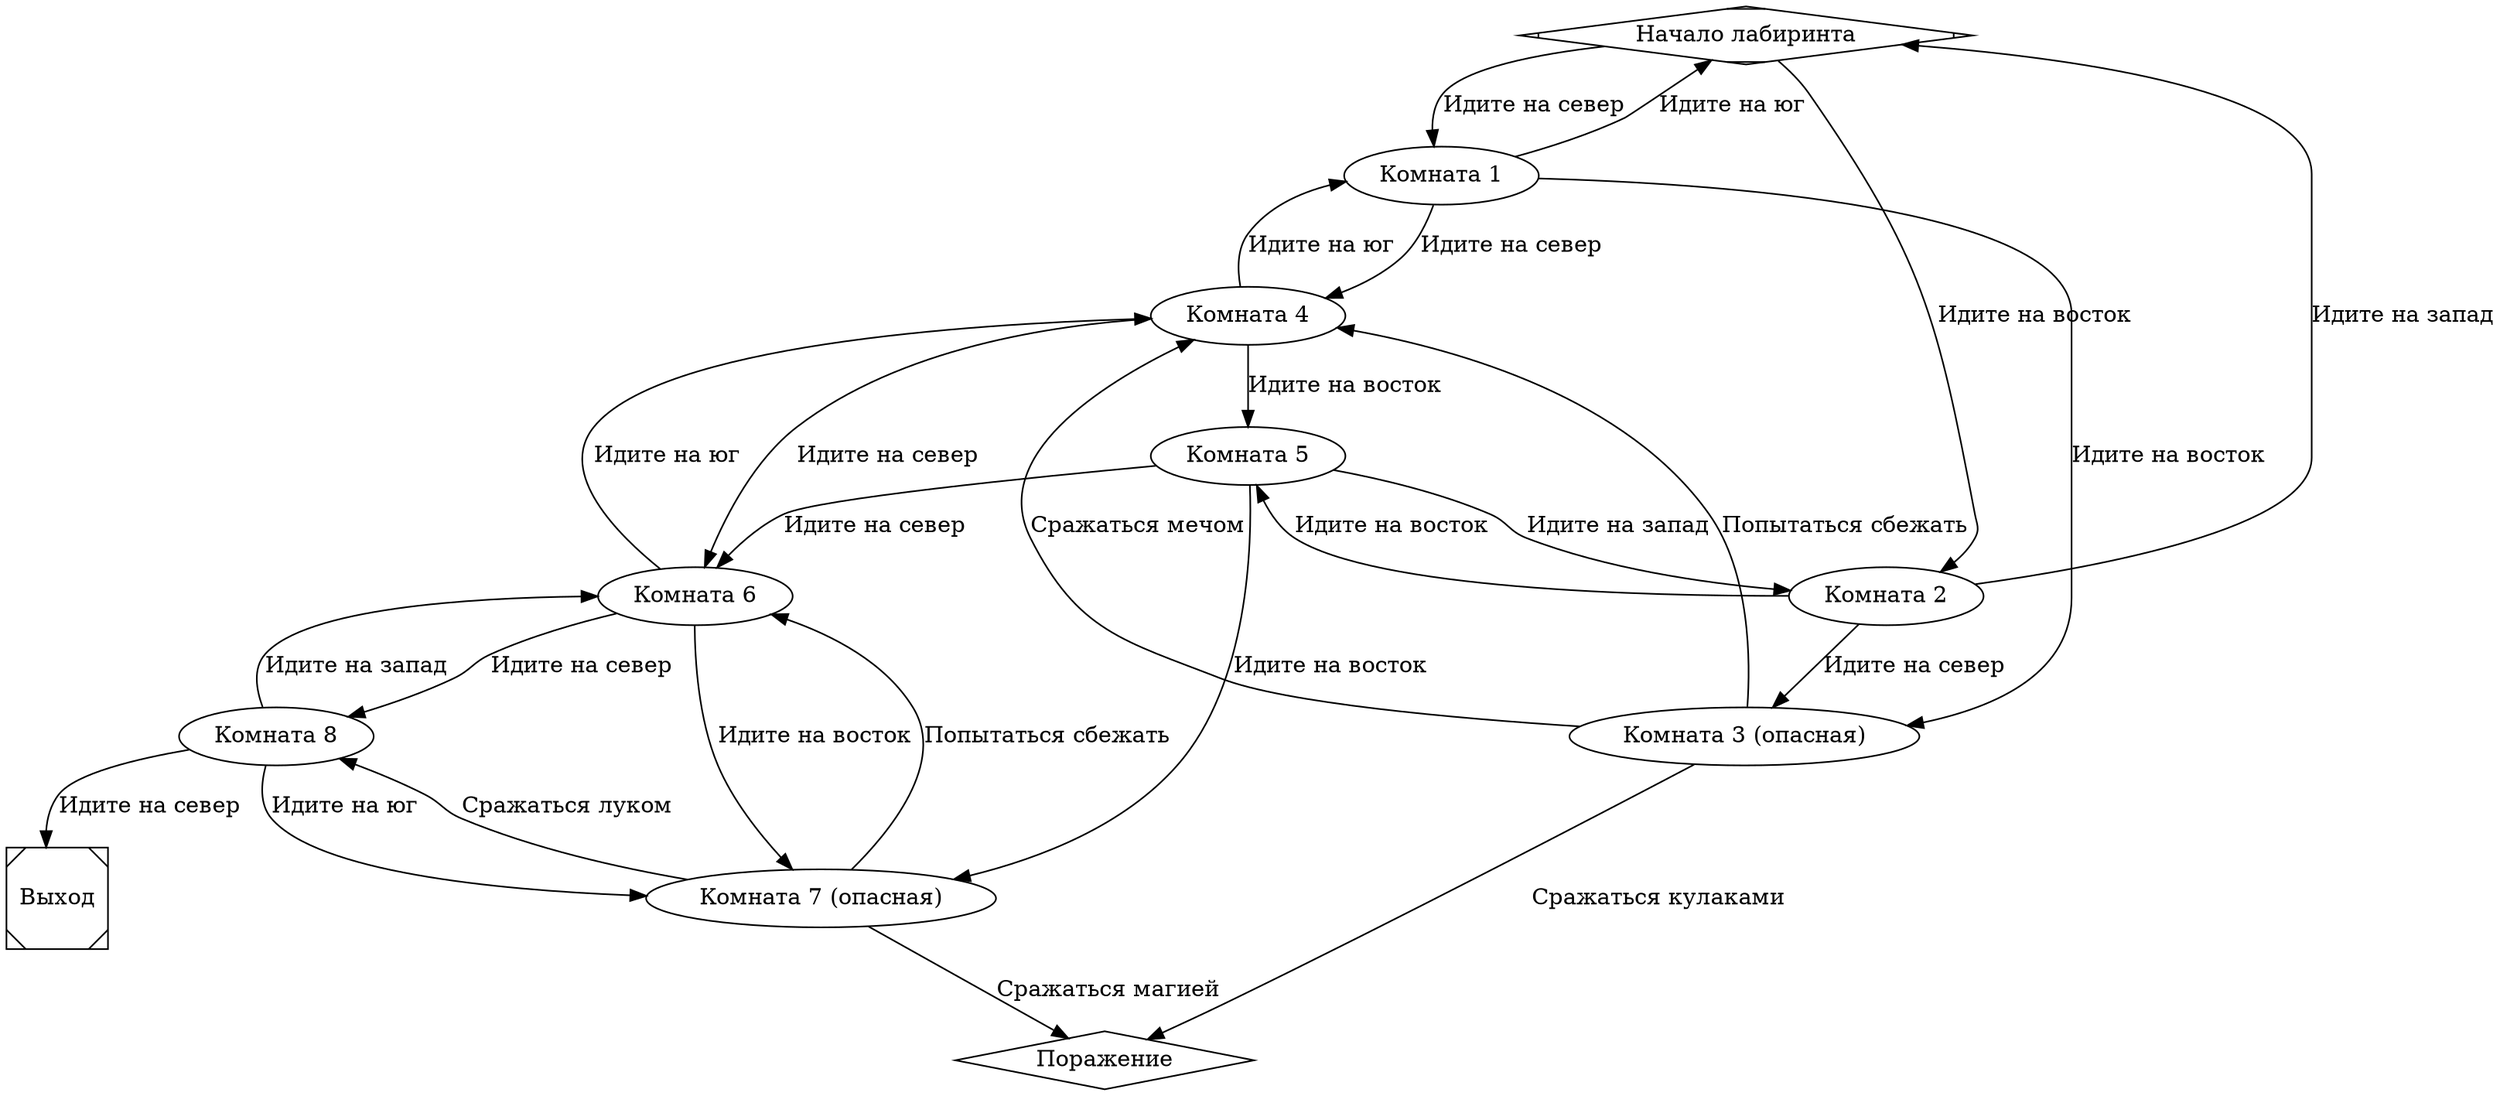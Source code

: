 // Game Graph
digraph {
	rankdir=UD
	start [label="Начало лабиринта" shape=Mdiamond]
	room1 [label="Комната 1" shape=ellipse]
	room2 [label="Комната 2" shape=ellipse]
	room3 [label="Комната 3 (опасная)" shape=ellipse]
	room4 [label="Комната 4" shape=ellipse]
	room5 [label="Комната 5" shape=ellipse]
	room6 [label="Комната 6" shape=ellipse]
	room7 [label="Комната 7 (опасная)" shape=ellipse]
	room8 [label="Комната 8" shape=ellipse]
	end [label="Выход" shape=Msquare]
	dead [label="Поражение" shape=diamond]
	start -> room1 [label="Идите на север"]
	start -> room2 [label="Идите на восток"]
	room1 -> room4 [label="Идите на север"]
	room1 -> room3 [label="Идите на восток"]
	room1 -> start [label="Идите на юг"]
	room2 -> start [label="Идите на запад"]
	room2 -> room3 [label="Идите на север"]
	room2 -> room5 [label="Идите на восток"]
	room3 -> room4 [label="Попытаться сбежать"]
	room3 -> room4 [label="Сражаться мечом"]
	room3 -> dead [label="Сражаться кулаками"]
	room4 -> room5 [label="Идите на восток"]
	room4 -> room1 [label="Идите на юг"]
	room4 -> room6 [label="Идите на север"]
	room5 -> room2 [label="Идите на запад"]
	room5 -> room6 [label="Идите на север"]
	room5 -> room7 [label="Идите на восток"]
	room6 -> room4 [label="Идите на юг"]
	room6 -> room7 [label="Идите на восток"]
	room6 -> room8 [label="Идите на север"]
	room7 -> room6 [label="Попытаться сбежать"]
	room7 -> dead [label="Сражаться магией"]
	room7 -> room8 [label="Сражаться луком"]
	room8 -> room6 [label="Идите на запад"]
	room8 -> end [label="Идите на север"]
	room8 -> room7 [label="Идите на юг"]
}
